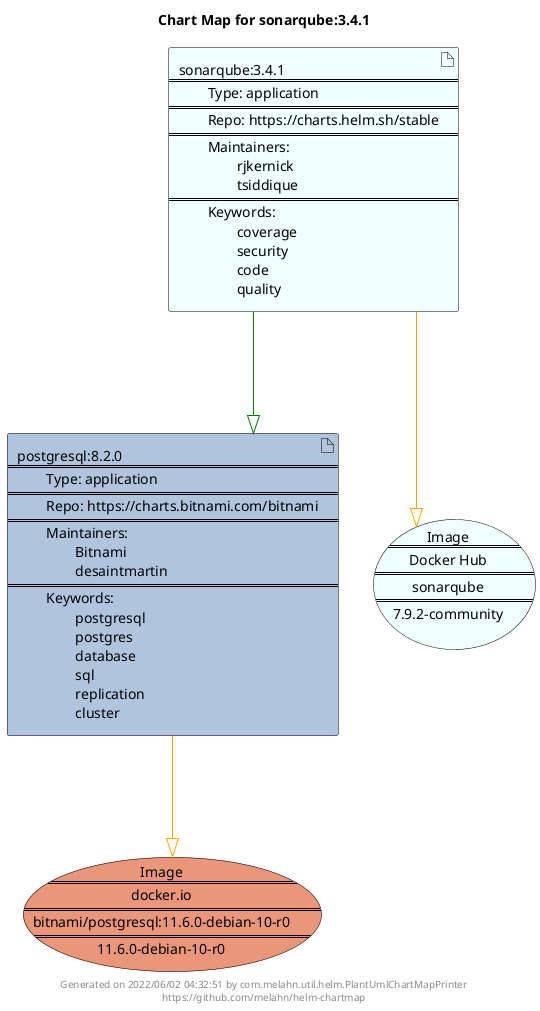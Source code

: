 @startuml
skinparam linetype ortho
skinparam backgroundColor white
skinparam usecaseBorderColor black
skinparam usecaseArrowColor LightSlateGray
skinparam artifactBorderColor black
skinparam artifactArrowColor LightSlateGray

title Chart Map for sonarqube:3.4.1

'There are 2 referenced Helm Charts
artifact "postgresql:8.2.0\n====\n\tType: application\n====\n\tRepo: https://charts.bitnami.com/bitnami\n====\n\tMaintainers: \n\t\tBitnami\n\t\tdesaintmartin\n====\n\tKeywords: \n\t\tpostgresql\n\t\tpostgres\n\t\tdatabase\n\t\tsql\n\t\treplication\n\t\tcluster" as postgresql_8_2_0 #LightSteelBlue
artifact "sonarqube:3.4.1\n====\n\tType: application\n====\n\tRepo: https://charts.helm.sh/stable\n====\n\tMaintainers: \n\t\trjkernick\n\t\ttsiddique\n====\n\tKeywords: \n\t\tcoverage\n\t\tsecurity\n\t\tcode\n\t\tquality" as sonarqube_3_4_1 #Azure

'There are 2 referenced Docker Images
usecase "Image\n====\ndocker.io\n====\nbitnami/postgresql:11.6.0-debian-10-r0\n====\n11.6.0-debian-10-r0" as docker_io_bitnami_postgresql_11_6_0_debian_10_r0 #DarkSalmon
usecase "Image\n====\nDocker Hub\n====\nsonarqube\n====\n7.9.2-community" as sonarqube_7_9_2_community #Azure

'Chart Dependencies
sonarqube_3_4_1--[#green]-|>postgresql_8_2_0
postgresql_8_2_0--[#orange]-|>docker_io_bitnami_postgresql_11_6_0_debian_10_r0
sonarqube_3_4_1--[#orange]-|>sonarqube_7_9_2_community

center footer Generated on 2022/06/02 04:32:51 by com.melahn.util.helm.PlantUmlChartMapPrinter\nhttps://github.com/melahn/helm-chartmap
@enduml
